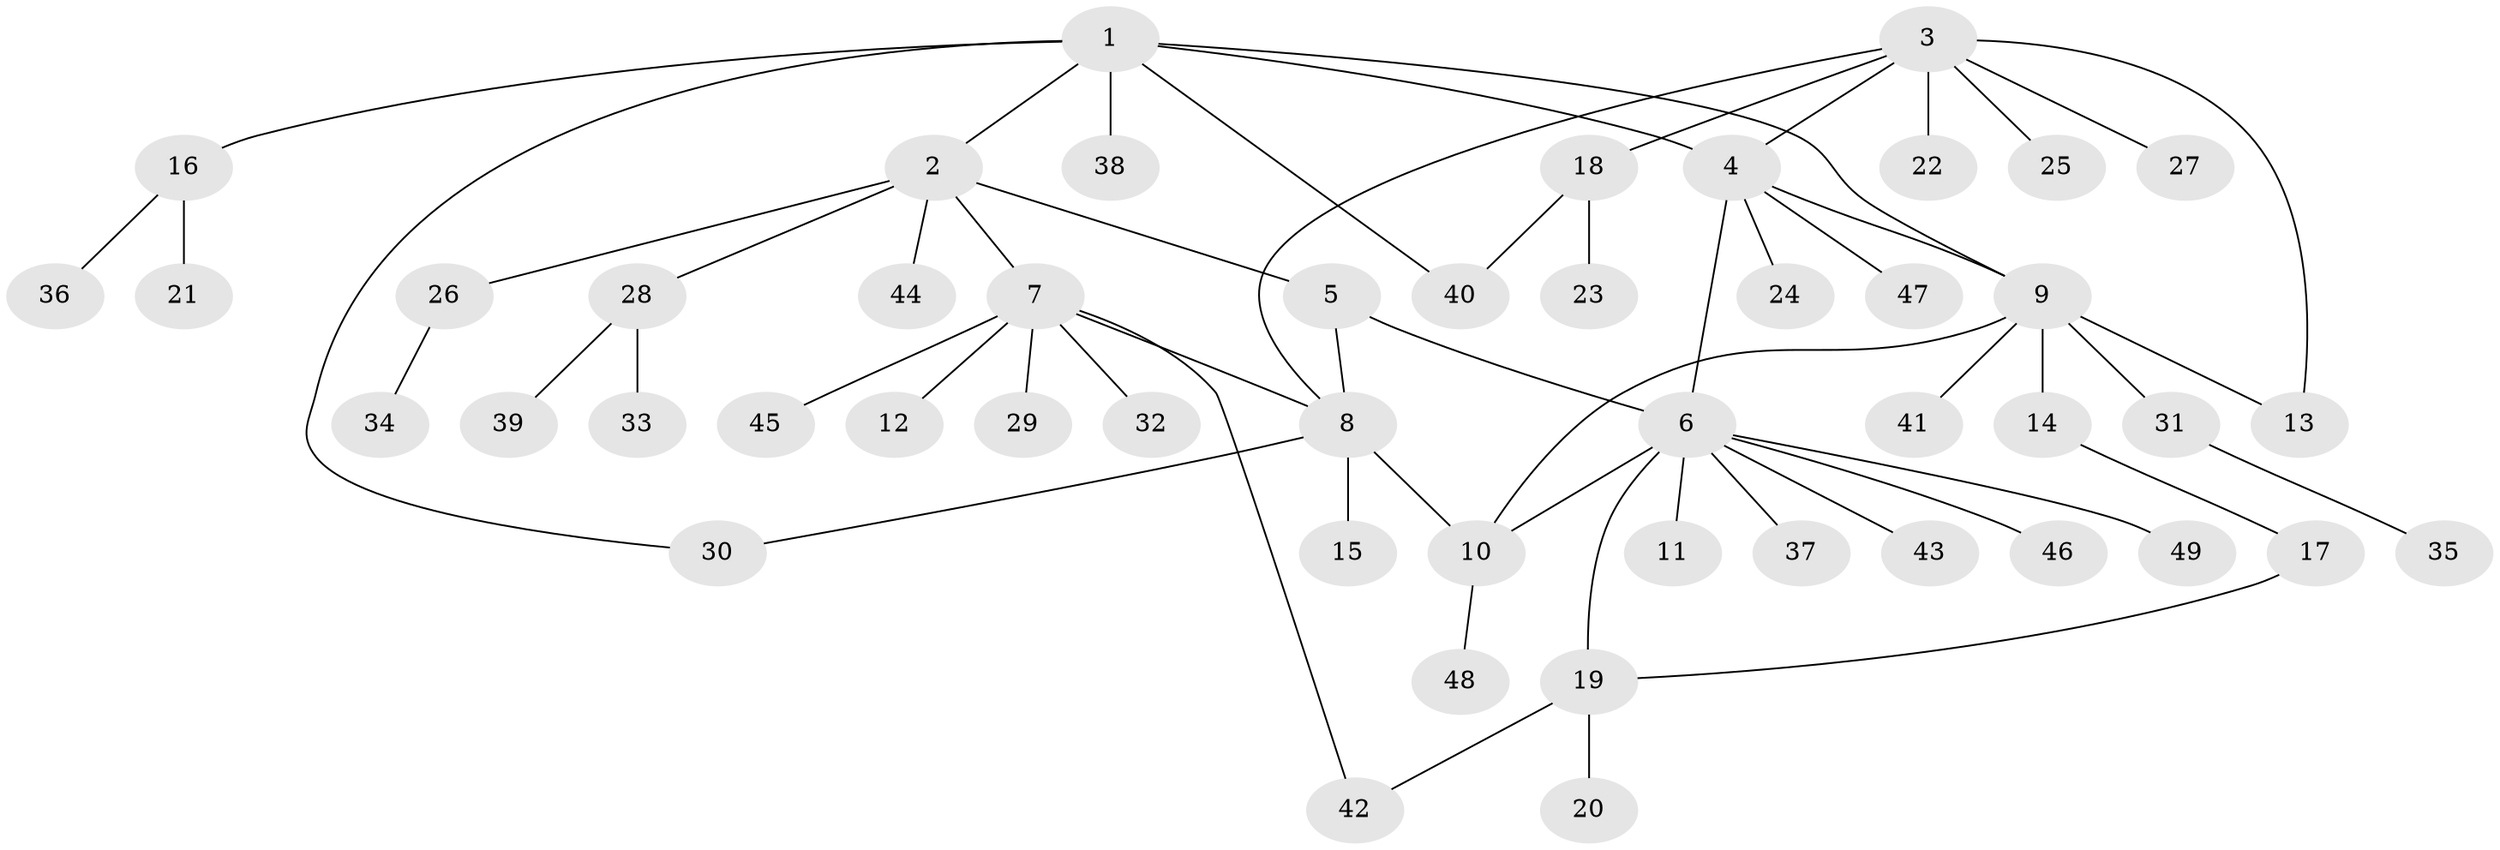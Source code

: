 // coarse degree distribution, {5: 0.16, 4: 0.08, 3: 0.16, 6: 0.08, 1: 0.32, 2: 0.2}
// Generated by graph-tools (version 1.1) at 2025/52/03/04/25 22:52:21]
// undirected, 49 vertices, 59 edges
graph export_dot {
  node [color=gray90,style=filled];
  1;
  2;
  3;
  4;
  5;
  6;
  7;
  8;
  9;
  10;
  11;
  12;
  13;
  14;
  15;
  16;
  17;
  18;
  19;
  20;
  21;
  22;
  23;
  24;
  25;
  26;
  27;
  28;
  29;
  30;
  31;
  32;
  33;
  34;
  35;
  36;
  37;
  38;
  39;
  40;
  41;
  42;
  43;
  44;
  45;
  46;
  47;
  48;
  49;
  1 -- 2;
  1 -- 4;
  1 -- 9;
  1 -- 16;
  1 -- 30;
  1 -- 38;
  1 -- 40;
  2 -- 5;
  2 -- 7;
  2 -- 26;
  2 -- 28;
  2 -- 44;
  3 -- 4;
  3 -- 8;
  3 -- 13;
  3 -- 18;
  3 -- 22;
  3 -- 25;
  3 -- 27;
  4 -- 6;
  4 -- 9;
  4 -- 24;
  4 -- 47;
  5 -- 6;
  5 -- 8;
  6 -- 10;
  6 -- 11;
  6 -- 19;
  6 -- 37;
  6 -- 43;
  6 -- 46;
  6 -- 49;
  7 -- 8;
  7 -- 12;
  7 -- 29;
  7 -- 32;
  7 -- 42;
  7 -- 45;
  8 -- 10;
  8 -- 15;
  8 -- 30;
  9 -- 10;
  9 -- 13;
  9 -- 14;
  9 -- 31;
  9 -- 41;
  10 -- 48;
  14 -- 17;
  16 -- 21;
  16 -- 36;
  17 -- 19;
  18 -- 23;
  18 -- 40;
  19 -- 20;
  19 -- 42;
  26 -- 34;
  28 -- 33;
  28 -- 39;
  31 -- 35;
}
